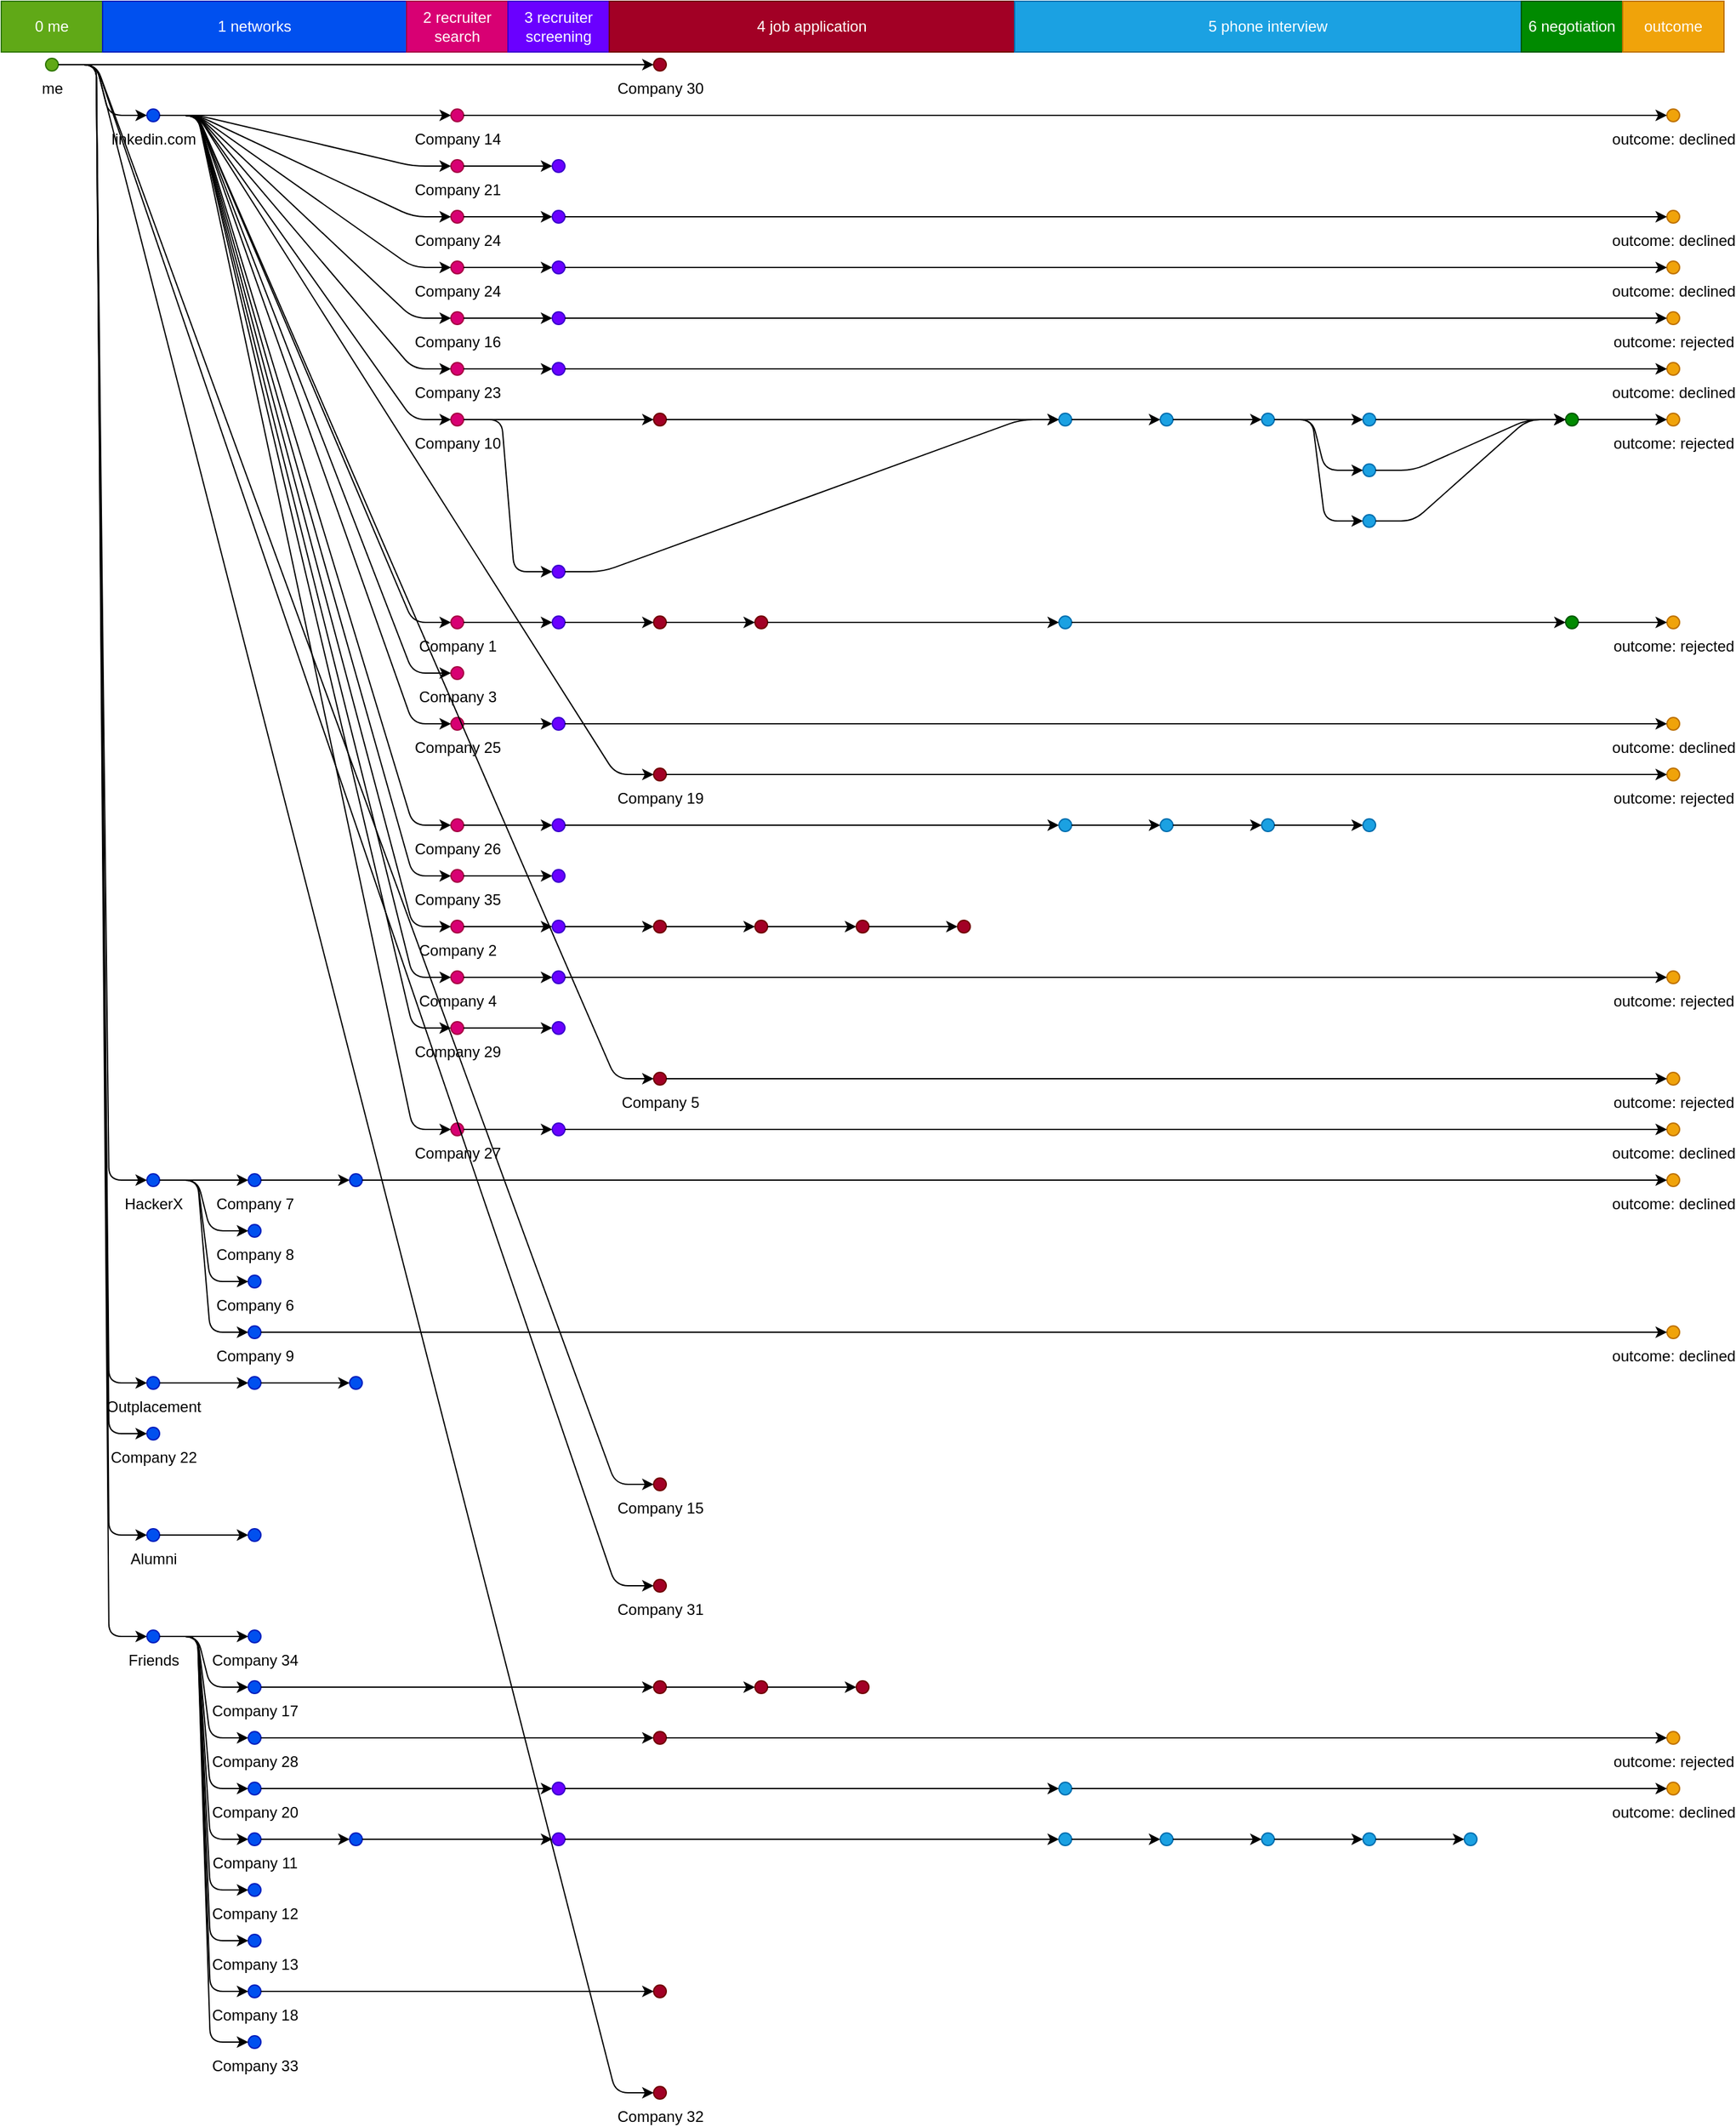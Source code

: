 <mxGraphModel dx="640" dy="480">
	<root>
		<mxCell id="root" style=""></mxCell>
		<mxCell id="layer1" style="" parent="root"></mxCell>
		<mxCell id="0 me" value="0 me" style="strokeColor=#2D7600;fillColor=#60A917;html=1;whiteSpace=wrap;fontColor=#ffffff;" parent="layer1" vertex="1">
			<mxGeometry width="80" height="40" as="geometry"></mxGeometry>
		</mxCell>
		<mxCell id="1 networks" value="1 networks" style="whiteSpace=wrap;fontColor=#ffffff;strokeColor=#001DBC;fillColor=#0050ef;html=1;" parent="layer1" vertex="1">
			<mxGeometry x="80" width="240" height="40" as="geometry"></mxGeometry>
		</mxCell>
		<mxCell id="2 recruiter search" value="2 recruiter search" style="fontColor=#ffffff;strokeColor=#A50040;fillColor=#d80073;html=1;whiteSpace=wrap;" parent="layer1" vertex="1">
			<mxGeometry x="320" width="80" height="40" as="geometry"></mxGeometry>
		</mxCell>
		<mxCell id="3 recruiter screening" value="3 recruiter screening" style="fontColor=#ffffff;strokeColor=#3700CC;fillColor=#6a00ff;html=1;whiteSpace=wrap;" parent="layer1" vertex="1">
			<mxGeometry x="400" width="80" height="40" as="geometry"></mxGeometry>
		</mxCell>
		<mxCell id="4 job application" value="4 job application" style="whiteSpace=wrap;fontColor=#ffffff;strokeColor=#6F0000;fillColor=#a20025;html=1;" parent="layer1" vertex="1">
			<mxGeometry x="480" width="320" height="40" as="geometry"></mxGeometry>
		</mxCell>
		<mxCell id="5 phone interview" value="5 phone interview" style="html=1;whiteSpace=wrap;fontColor=#ffffff;strokeColor=#006EAF;fillColor=#1ba1e2;" parent="layer1" vertex="1">
			<mxGeometry x="800" width="400" height="40" as="geometry"></mxGeometry>
		</mxCell>
		<mxCell id="6 negotiation" value="6 negotiation" style="html=1;whiteSpace=wrap;fontColor=#ffffff;strokeColor=#005700;fillColor=#008a00;" parent="layer1" vertex="1">
			<mxGeometry x="1200" width="80" height="40" as="geometry"></mxGeometry>
		</mxCell>
		<mxCell id="outcome" value="outcome" style="html=1;whiteSpace=wrap;fontColor=#ffffff;strokeColor=#BD7000;fillColor=#f0a30a;" parent="layer1" vertex="1">
			<mxGeometry x="1280" width="80" height="40" as="geometry"></mxGeometry>
		</mxCell>
		<mxCell id="0" value="me" style="fillColor=#60A917;strokeColor=#2D7600;ellipse;labelPosition=center;fontColor=#000000;align=center;verticalAlign=top;aspect=fixed;html=1;verticalLabelPosition=bottom;" parent="layer1" vertex="1">
			<mxGeometry x="35" y="45" width="10" height="10" as="geometry"></mxGeometry>
		</mxCell>
		<mxCell id="84" value="Company 30" style="fontColor=#000000;strokeColor=#6F0000;html=1;labelPosition=center;align=center;verticalAlign=top;fillColor=#a20025;ellipse;aspect=fixed;verticalLabelPosition=bottom;" parent="layer1" vertex="1">
			<mxGeometry x="515" y="45" width="10" height="10" as="geometry"></mxGeometry>
		</mxCell>
		<mxCell id="0-84" style="jettySize=auto;html=1;strokeWidth=1;edgeStyle=entityRelationEdgeStyle;orthogonalLoop=1;" parent="layer1" edge="1" source="0" target="84">
			<mxGeometry relative="1" as="geometry"></mxGeometry>
		</mxCell>
		<mxCell id="linkedin" value="linkedin.com" style="fillColor=#0050ef;aspect=fixed;labelPosition=center;verticalLabelPosition=bottom;align=center;verticalAlign=top;fontColor=#000000;strokeColor=#001DBC;ellipse;html=1;" parent="layer1" vertex="1">
			<mxGeometry x="115" y="85" width="10" height="10" as="geometry"></mxGeometry>
		</mxCell>
		<mxCell id="24" value="Company 14" style="strokeColor=#A50040;fillColor=#d80073;ellipse;labelPosition=center;verticalLabelPosition=bottom;verticalAlign=top;fontColor=#000000;aspect=fixed;html=1;align=center;" parent="layer1" vertex="1">
			<mxGeometry x="355" y="85" width="10" height="10" as="geometry"></mxGeometry>
		</mxCell>
		<mxCell id="24declined" value="outcome: declined" style="align=center;fontColor=#000000;strokeColor=#BD7000;verticalAlign=top;fillColor=#f0a30a;ellipse;aspect=fixed;html=1;labelPosition=center;verticalLabelPosition=bottom;" parent="layer1" vertex="1">
			<mxGeometry x="1315" y="85" width="10" height="10" as="geometry"></mxGeometry>
		</mxCell>
		<mxCell id="24-24declined" style="strokeWidth=1;edgeStyle=entityRelationEdgeStyle;orthogonalLoop=1;jettySize=auto;html=1;" parent="layer1" edge="1" source="24" target="24declined">
			<mxGeometry relative="1" as="geometry"></mxGeometry>
		</mxCell>
		<mxCell id="linkedin-24" style="edgeStyle=entityRelationEdgeStyle;orthogonalLoop=1;jettySize=auto;html=1;strokeWidth=1;" parent="layer1" edge="1" source="linkedin" target="24">
			<mxGeometry relative="1" as="geometry"></mxGeometry>
		</mxCell>
		<mxCell id="41" value="Company 21" style="ellipse;align=center;strokeColor=#A50040;fillColor=#d80073;aspect=fixed;html=1;labelPosition=center;verticalLabelPosition=bottom;verticalAlign=top;fontColor=#000000;" parent="layer1" vertex="1">
			<mxGeometry x="355" y="125" width="10" height="10" as="geometry"></mxGeometry>
		</mxCell>
		<mxCell id="43" style="labelPosition=center;verticalLabelPosition=bottom;align=center;strokeColor=#3700CC;ellipse;aspect=fixed;html=1;verticalAlign=top;fontColor=#000000;fillColor=#6a00ff;" parent="layer1" vertex="1">
			<mxGeometry x="435" y="125" width="10" height="10" as="geometry"></mxGeometry>
		</mxCell>
		<mxCell id="41-43" style="html=1;strokeWidth=1;edgeStyle=entityRelationEdgeStyle;orthogonalLoop=1;jettySize=auto;" parent="layer1" edge="1" source="41" target="43">
			<mxGeometry relative="1" as="geometry"></mxGeometry>
		</mxCell>
		<mxCell id="linkedin-41" style="strokeWidth=1;edgeStyle=entityRelationEdgeStyle;orthogonalLoop=1;jettySize=auto;html=1;" parent="layer1" edge="1" source="linkedin" target="41">
			<mxGeometry relative="1" as="geometry"></mxGeometry>
		</mxCell>
		<mxCell id="47" value="Company 24" style="html=1;fillColor=#d80073;ellipse;labelPosition=center;verticalLabelPosition=bottom;align=center;verticalAlign=top;fontColor=#000000;strokeColor=#A50040;aspect=fixed;" parent="layer1" vertex="1">
			<mxGeometry x="355" y="165" width="10" height="10" as="geometry"></mxGeometry>
		</mxCell>
		<mxCell id="48" style="aspect=fixed;html=1;verticalLabelPosition=bottom;verticalAlign=top;fillColor=#6a00ff;ellipse;labelPosition=center;align=center;fontColor=#000000;strokeColor=#3700CC;" parent="layer1" vertex="1">
			<mxGeometry x="435" y="165" width="10" height="10" as="geometry"></mxGeometry>
		</mxCell>
		<mxCell id="48declined" value="outcome: declined" style="align=center;fontColor=#000000;strokeColor=#BD7000;fillColor=#f0a30a;ellipse;aspect=fixed;labelPosition=center;html=1;verticalLabelPosition=bottom;verticalAlign=top;" parent="layer1" vertex="1">
			<mxGeometry x="1315" y="165" width="10" height="10" as="geometry"></mxGeometry>
		</mxCell>
		<mxCell id="48-48declined" style="edgeStyle=entityRelationEdgeStyle;orthogonalLoop=1;jettySize=auto;html=1;strokeWidth=1;" parent="layer1" edge="1" source="48" target="48declined">
			<mxGeometry relative="1" as="geometry"></mxGeometry>
		</mxCell>
		<mxCell id="47-48" style="edgeStyle=entityRelationEdgeStyle;orthogonalLoop=1;jettySize=auto;html=1;strokeWidth=1;" parent="layer1" edge="1" source="47" target="48">
			<mxGeometry relative="1" as="geometry"></mxGeometry>
		</mxCell>
		<mxCell id="linkedin-47" style="edgeStyle=entityRelationEdgeStyle;orthogonalLoop=1;jettySize=auto;html=1;strokeWidth=1;" parent="layer1" edge="1" source="linkedin" target="47">
			<mxGeometry relative="1" as="geometry"></mxGeometry>
		</mxCell>
		<mxCell id="64" value="Company 24" style="ellipse;verticalLabelPosition=bottom;align=center;fillColor=#d80073;aspect=fixed;html=1;labelPosition=center;verticalAlign=top;fontColor=#000000;strokeColor=#A50040;" parent="layer1" vertex="1">
			<mxGeometry x="355" y="205" width="10" height="10" as="geometry"></mxGeometry>
		</mxCell>
		<mxCell id="67" style="ellipse;aspect=fixed;align=center;strokeColor=#3700CC;fontColor=#000000;fillColor=#6a00ff;html=1;labelPosition=center;verticalLabelPosition=bottom;verticalAlign=top;" parent="layer1" vertex="1">
			<mxGeometry x="435" y="205" width="10" height="10" as="geometry"></mxGeometry>
		</mxCell>
		<mxCell id="67declined" value="outcome: declined" style="strokeColor=#BD7000;fillColor=#f0a30a;fontColor=#000000;aspect=fixed;html=1;labelPosition=center;verticalLabelPosition=bottom;align=center;verticalAlign=top;ellipse;" parent="layer1" vertex="1">
			<mxGeometry x="1315" y="205" width="10" height="10" as="geometry"></mxGeometry>
		</mxCell>
		<mxCell id="67-67declined" style="edgeStyle=entityRelationEdgeStyle;orthogonalLoop=1;jettySize=auto;html=1;strokeWidth=1;" parent="layer1" edge="1" source="67" target="67declined">
			<mxGeometry relative="1" as="geometry"></mxGeometry>
		</mxCell>
		<mxCell id="64-67" style="jettySize=auto;html=1;strokeWidth=1;edgeStyle=entityRelationEdgeStyle;orthogonalLoop=1;" parent="layer1" edge="1" source="64" target="67">
			<mxGeometry relative="1" as="geometry"></mxGeometry>
		</mxCell>
		<mxCell id="linkedin-64" style="strokeWidth=1;edgeStyle=entityRelationEdgeStyle;orthogonalLoop=1;jettySize=auto;html=1;" parent="layer1" edge="1" source="linkedin" target="64">
			<mxGeometry relative="1" as="geometry"></mxGeometry>
		</mxCell>
		<mxCell id="31" value="Company 16" style="ellipse;fontColor=#000000;aspect=fixed;html=1;labelPosition=center;verticalLabelPosition=bottom;align=center;verticalAlign=top;strokeColor=#A50040;fillColor=#d80073;" parent="layer1" vertex="1">
			<mxGeometry x="355" y="245" width="10" height="10" as="geometry"></mxGeometry>
		</mxCell>
		<mxCell id="32" style="verticalAlign=top;fontColor=#000000;ellipse;aspect=fixed;html=1;verticalLabelPosition=bottom;align=center;labelPosition=center;strokeColor=#3700CC;fillColor=#6a00ff;" parent="layer1" vertex="1">
			<mxGeometry x="435" y="245" width="10" height="10" as="geometry"></mxGeometry>
		</mxCell>
		<mxCell id="32rejected" value="outcome: rejected" style="html=1;verticalLabelPosition=bottom;verticalAlign=top;aspect=fixed;labelPosition=center;align=center;fontColor=#000000;fillColor=#f0a30a;strokeColor=#BD7000;ellipse;" parent="layer1" vertex="1">
			<mxGeometry x="1315" y="245" width="10" height="10" as="geometry"></mxGeometry>
		</mxCell>
		<mxCell id="32-32rejected" style="html=1;strokeWidth=1;edgeStyle=entityRelationEdgeStyle;orthogonalLoop=1;jettySize=auto;" parent="layer1" edge="1" source="32" target="32rejected">
			<mxGeometry relative="1" as="geometry"></mxGeometry>
		</mxCell>
		<mxCell id="31-32" style="edgeStyle=entityRelationEdgeStyle;orthogonalLoop=1;jettySize=auto;html=1;strokeWidth=1;" parent="layer1" edge="1" source="31" target="32">
			<mxGeometry relative="1" as="geometry"></mxGeometry>
		</mxCell>
		<mxCell id="linkedin-31" style="edgeStyle=entityRelationEdgeStyle;orthogonalLoop=1;jettySize=auto;html=1;strokeWidth=1;" parent="layer1" edge="1" source="linkedin" target="31">
			<mxGeometry relative="1" as="geometry"></mxGeometry>
		</mxCell>
		<mxCell id="45" value="Company 23" style="ellipse;verticalAlign=top;fontColor=#000000;aspect=fixed;html=1;labelPosition=center;verticalLabelPosition=bottom;align=center;strokeColor=#A50040;fillColor=#d80073;" parent="layer1" vertex="1">
			<mxGeometry x="355" y="285" width="10" height="10" as="geometry"></mxGeometry>
		</mxCell>
		<mxCell id="46" style="fillColor=#6a00ff;html=1;verticalLabelPosition=bottom;verticalAlign=top;fontColor=#000000;strokeColor=#3700CC;ellipse;aspect=fixed;labelPosition=center;align=center;" parent="layer1" vertex="1">
			<mxGeometry x="435" y="285" width="10" height="10" as="geometry"></mxGeometry>
		</mxCell>
		<mxCell id="46declined" value="outcome: declined" style="aspect=fixed;html=1;labelPosition=center;verticalLabelPosition=bottom;verticalAlign=top;strokeColor=#BD7000;ellipse;align=center;fontColor=#000000;fillColor=#f0a30a;" parent="layer1" vertex="1">
			<mxGeometry x="1315" y="285" width="10" height="10" as="geometry"></mxGeometry>
		</mxCell>
		<mxCell id="46-46declined" style="html=1;strokeWidth=1;edgeStyle=entityRelationEdgeStyle;orthogonalLoop=1;jettySize=auto;" parent="layer1" edge="1" source="46" target="46declined">
			<mxGeometry relative="1" as="geometry"></mxGeometry>
		</mxCell>
		<mxCell id="45-46" style="edgeStyle=entityRelationEdgeStyle;orthogonalLoop=1;jettySize=auto;html=1;strokeWidth=1;" parent="layer1" edge="1" source="45" target="46">
			<mxGeometry relative="1" as="geometry"></mxGeometry>
		</mxCell>
		<mxCell id="linkedin-45" style="edgeStyle=entityRelationEdgeStyle;orthogonalLoop=1;jettySize=auto;html=1;strokeWidth=1;" parent="layer1" edge="1" source="linkedin" target="45">
			<mxGeometry relative="1" as="geometry"></mxGeometry>
		</mxCell>
		<mxCell id="15" value="Company 10" style="fillColor=#d80073;ellipse;html=1;fontColor=#000000;align=center;verticalAlign=top;strokeColor=#A50040;aspect=fixed;labelPosition=center;verticalLabelPosition=bottom;" parent="layer1" vertex="1">
			<mxGeometry x="355" y="325" width="10" height="10" as="geometry"></mxGeometry>
		</mxCell>
		<mxCell id="16" style="html=1;verticalAlign=top;fillColor=#a20025;ellipse;aspect=fixed;align=center;fontColor=#000000;strokeColor=#6F0000;labelPosition=center;verticalLabelPosition=bottom;" parent="layer1" vertex="1">
			<mxGeometry x="515" y="325" width="10" height="10" as="geometry"></mxGeometry>
		</mxCell>
		<mxCell id="55" style="verticalLabelPosition=bottom;fontColor=#000000;strokeColor=#006EAF;labelPosition=center;align=center;verticalAlign=top;fillColor=#1ba1e2;ellipse;aspect=fixed;html=1;" parent="layer1" vertex="1">
			<mxGeometry x="835" y="325" width="10" height="10" as="geometry"></mxGeometry>
		</mxCell>
		<mxCell id="56" style="html=1;labelPosition=center;align=center;verticalAlign=top;ellipse;aspect=fixed;fillColor=#1ba1e2;strokeColor=#006EAF;verticalLabelPosition=bottom;fontColor=#000000;" parent="layer1" vertex="1">
			<mxGeometry x="915" y="325" width="10" height="10" as="geometry"></mxGeometry>
		</mxCell>
		<mxCell id="58" style="aspect=fixed;verticalLabelPosition=bottom;verticalAlign=top;strokeColor=#006EAF;fontColor=#000000;fillColor=#1ba1e2;ellipse;html=1;labelPosition=center;align=center;" parent="layer1" vertex="1">
			<mxGeometry x="995" y="325" width="10" height="10" as="geometry"></mxGeometry>
		</mxCell>
		<mxCell id="69" style="strokeColor=#006EAF;ellipse;html=1;labelPosition=center;verticalLabelPosition=bottom;fillColor=#1ba1e2;aspect=fixed;align=center;verticalAlign=top;fontColor=#000000;" parent="layer1" vertex="1">
			<mxGeometry x="1075" y="325" width="10" height="10" as="geometry"></mxGeometry>
		</mxCell>
		<mxCell id="83" style="strokeColor=#005700;ellipse;labelPosition=center;verticalLabelPosition=bottom;align=center;fontColor=#000000;aspect=fixed;html=1;verticalAlign=top;fillColor=#008a00;" parent="layer1" vertex="1">
			<mxGeometry x="1235" y="325" width="10" height="10" as="geometry"></mxGeometry>
		</mxCell>
		<mxCell id="83rejected" value="outcome: rejected" style="strokeColor=#BD7000;ellipse;html=1;labelPosition=center;verticalAlign=top;fontColor=#000000;aspect=fixed;verticalLabelPosition=bottom;align=center;fillColor=#f0a30a;" parent="layer1" vertex="1">
			<mxGeometry x="1315" y="325" width="10" height="10" as="geometry"></mxGeometry>
		</mxCell>
		<mxCell id="83-83rejected" style="jettySize=auto;html=1;strokeWidth=1;edgeStyle=entityRelationEdgeStyle;orthogonalLoop=1;" parent="layer1" edge="1" source="83" target="83rejected">
			<mxGeometry relative="1" as="geometry"></mxGeometry>
		</mxCell>
		<mxCell id="69-83" style="orthogonalLoop=1;jettySize=auto;html=1;strokeWidth=1;edgeStyle=entityRelationEdgeStyle;" parent="layer1" edge="1" source="69" target="83">
			<mxGeometry relative="1" as="geometry"></mxGeometry>
		</mxCell>
		<mxCell id="58-69" style="jettySize=auto;html=1;strokeWidth=1;edgeStyle=entityRelationEdgeStyle;orthogonalLoop=1;" parent="layer1" edge="1" source="58" target="69">
			<mxGeometry relative="1" as="geometry"></mxGeometry>
		</mxCell>
		<mxCell id="70" style="verticalLabelPosition=bottom;align=center;verticalAlign=top;fontColor=#000000;strokeColor=#006EAF;fillColor=#1ba1e2;ellipse;aspect=fixed;html=1;labelPosition=center;" parent="layer1" vertex="1">
			<mxGeometry x="1075" y="365" width="10" height="10" as="geometry"></mxGeometry>
		</mxCell>
		<mxCell id="70-83" style="edgeStyle=entityRelationEdgeStyle;orthogonalLoop=1;jettySize=auto;html=1;strokeWidth=1;" parent="layer1" edge="1" source="70" target="83">
			<mxGeometry relative="1" as="geometry"></mxGeometry>
		</mxCell>
		<mxCell id="58-70" style="html=1;strokeWidth=1;edgeStyle=entityRelationEdgeStyle;orthogonalLoop=1;jettySize=auto;" parent="layer1" edge="1" source="58" target="70">
			<mxGeometry relative="1" as="geometry"></mxGeometry>
		</mxCell>
		<mxCell id="71" style="verticalAlign=top;fontColor=#000000;strokeColor=#006EAF;aspect=fixed;verticalLabelPosition=bottom;align=center;fillColor=#1ba1e2;ellipse;html=1;labelPosition=center;" parent="layer1" vertex="1">
			<mxGeometry x="1075" y="405" width="10" height="10" as="geometry"></mxGeometry>
		</mxCell>
		<mxCell id="71-83" style="edgeStyle=entityRelationEdgeStyle;orthogonalLoop=1;jettySize=auto;html=1;strokeWidth=1;" parent="layer1" edge="1" source="71" target="83">
			<mxGeometry relative="1" as="geometry"></mxGeometry>
		</mxCell>
		<mxCell id="58-71" style="orthogonalLoop=1;jettySize=auto;html=1;strokeWidth=1;edgeStyle=entityRelationEdgeStyle;" parent="layer1" edge="1" source="58" target="71">
			<mxGeometry relative="1" as="geometry"></mxGeometry>
		</mxCell>
		<mxCell id="56-58" style="edgeStyle=entityRelationEdgeStyle;orthogonalLoop=1;jettySize=auto;html=1;strokeWidth=1;" parent="layer1" edge="1" source="56" target="58">
			<mxGeometry relative="1" as="geometry"></mxGeometry>
		</mxCell>
		<mxCell id="55-56" style="edgeStyle=entityRelationEdgeStyle;orthogonalLoop=1;jettySize=auto;html=1;strokeWidth=1;" parent="layer1" edge="1" source="55" target="56">
			<mxGeometry relative="1" as="geometry"></mxGeometry>
		</mxCell>
		<mxCell id="16-55" style="edgeStyle=entityRelationEdgeStyle;orthogonalLoop=1;jettySize=auto;html=1;strokeWidth=1;" parent="layer1" edge="1" source="16" target="55">
			<mxGeometry relative="1" as="geometry"></mxGeometry>
		</mxCell>
		<mxCell id="15-16" style="html=1;strokeWidth=1;edgeStyle=entityRelationEdgeStyle;orthogonalLoop=1;jettySize=auto;" parent="layer1" edge="1" source="15" target="16">
			<mxGeometry relative="1" as="geometry"></mxGeometry>
		</mxCell>
		<mxCell id="44" style="verticalAlign=top;fillColor=#6a00ff;aspect=fixed;html=1;labelPosition=center;verticalLabelPosition=bottom;align=center;ellipse;fontColor=#000000;strokeColor=#3700CC;" parent="layer1" vertex="1">
			<mxGeometry x="435" y="445" width="10" height="10" as="geometry"></mxGeometry>
		</mxCell>
		<mxCell id="44-55" style="edgeStyle=entityRelationEdgeStyle;orthogonalLoop=1;jettySize=auto;html=1;strokeWidth=1;" parent="layer1" edge="1" source="44" target="55">
			<mxGeometry relative="1" as="geometry"></mxGeometry>
		</mxCell>
		<mxCell id="15-44" style="edgeStyle=entityRelationEdgeStyle;orthogonalLoop=1;jettySize=auto;html=1;strokeWidth=1;" parent="layer1" edge="1" source="15" target="44">
			<mxGeometry relative="1" as="geometry"></mxGeometry>
		</mxCell>
		<mxCell id="linkedin-15" style="orthogonalLoop=1;jettySize=auto;html=1;strokeWidth=1;edgeStyle=entityRelationEdgeStyle;" parent="layer1" edge="1" source="linkedin" target="15">
			<mxGeometry relative="1" as="geometry"></mxGeometry>
		</mxCell>
		<mxCell id="1" value="Company 1" style="html=1;align=center;verticalAlign=top;fontColor=#000000;strokeColor=#A50040;ellipse;aspect=fixed;labelPosition=center;verticalLabelPosition=bottom;fillColor=#d80073;" parent="layer1" vertex="1">
			<mxGeometry x="355" y="485" width="10" height="10" as="geometry"></mxGeometry>
		</mxCell>
		<mxCell id="6" style="html=1;align=center;verticalAlign=top;fillColor=#6a00ff;strokeColor=#3700CC;ellipse;aspect=fixed;labelPosition=center;verticalLabelPosition=bottom;fontColor=#000000;" parent="layer1" vertex="1">
			<mxGeometry x="435" y="485" width="10" height="10" as="geometry"></mxGeometry>
		</mxCell>
		<mxCell id="7" style="ellipse;html=1;labelPosition=center;fontColor=#000000;strokeColor=#6F0000;fillColor=#a20025;aspect=fixed;verticalLabelPosition=bottom;align=center;verticalAlign=top;" parent="layer1" vertex="1">
			<mxGeometry x="515" y="485" width="10" height="10" as="geometry"></mxGeometry>
		</mxCell>
		<mxCell id="27" style="ellipse;html=1;labelPosition=center;verticalLabelPosition=bottom;fontColor=#000000;aspect=fixed;align=center;verticalAlign=top;strokeColor=#6F0000;fillColor=#a20025;" parent="layer1" vertex="1">
			<mxGeometry x="595" y="485" width="10" height="10" as="geometry"></mxGeometry>
		</mxCell>
		<mxCell id="53" style="fillColor=#1ba1e2;aspect=fixed;labelPosition=center;verticalLabelPosition=bottom;align=center;strokeColor=#006EAF;ellipse;html=1;verticalAlign=top;fontColor=#000000;" parent="layer1" vertex="1">
			<mxGeometry x="835" y="485" width="10" height="10" as="geometry"></mxGeometry>
		</mxCell>
		<mxCell id="86" style="verticalLabelPosition=bottom;verticalAlign=top;html=1;labelPosition=center;align=center;fontColor=#000000;strokeColor=#005700;fillColor=#008a00;ellipse;aspect=fixed;" parent="layer1" vertex="1">
			<mxGeometry x="1235" y="485" width="10" height="10" as="geometry"></mxGeometry>
		</mxCell>
		<mxCell id="86rejected" value="outcome: rejected" style="fontColor=#000000;strokeColor=#BD7000;html=1;align=center;verticalAlign=top;verticalLabelPosition=bottom;fillColor=#f0a30a;ellipse;aspect=fixed;labelPosition=center;" parent="layer1" vertex="1">
			<mxGeometry x="1315" y="485" width="10" height="10" as="geometry"></mxGeometry>
		</mxCell>
		<mxCell id="86-86rejected" style="html=1;strokeWidth=1;edgeStyle=entityRelationEdgeStyle;orthogonalLoop=1;jettySize=auto;" parent="layer1" edge="1" source="86" target="86rejected">
			<mxGeometry relative="1" as="geometry"></mxGeometry>
		</mxCell>
		<mxCell id="53-86" style="edgeStyle=entityRelationEdgeStyle;orthogonalLoop=1;jettySize=auto;html=1;strokeWidth=1;" parent="layer1" edge="1" source="53" target="86">
			<mxGeometry relative="1" as="geometry"></mxGeometry>
		</mxCell>
		<mxCell id="27-53" style="strokeWidth=1;edgeStyle=entityRelationEdgeStyle;orthogonalLoop=1;jettySize=auto;html=1;" parent="layer1" edge="1" source="27" target="53">
			<mxGeometry relative="1" as="geometry"></mxGeometry>
		</mxCell>
		<mxCell id="7-27" style="edgeStyle=entityRelationEdgeStyle;orthogonalLoop=1;jettySize=auto;html=1;strokeWidth=1;" parent="layer1" edge="1" source="7" target="27">
			<mxGeometry relative="1" as="geometry"></mxGeometry>
		</mxCell>
		<mxCell id="6-7" style="html=1;strokeWidth=1;edgeStyle=entityRelationEdgeStyle;orthogonalLoop=1;jettySize=auto;" parent="layer1" edge="1" source="6" target="7">
			<mxGeometry relative="1" as="geometry"></mxGeometry>
		</mxCell>
		<mxCell id="1-6" style="orthogonalLoop=1;jettySize=auto;html=1;strokeWidth=1;edgeStyle=entityRelationEdgeStyle;" parent="layer1" edge="1" source="1" target="6">
			<mxGeometry relative="1" as="geometry"></mxGeometry>
		</mxCell>
		<mxCell id="linkedin-1" style="html=1;strokeWidth=1;edgeStyle=entityRelationEdgeStyle;orthogonalLoop=1;jettySize=auto;" parent="layer1" edge="1" source="linkedin" target="1">
			<mxGeometry relative="1" as="geometry"></mxGeometry>
		</mxCell>
		<mxCell id="3" value="Company 3" style="fillColor=#d80073;verticalLabelPosition=bottom;strokeColor=#A50040;html=1;labelPosition=center;align=center;verticalAlign=top;fontColor=#000000;ellipse;aspect=fixed;" parent="layer1" vertex="1">
			<mxGeometry x="355" y="525" width="10" height="10" as="geometry"></mxGeometry>
		</mxCell>
		<mxCell id="linkedin-3" style="edgeStyle=entityRelationEdgeStyle;orthogonalLoop=1;jettySize=auto;html=1;strokeWidth=1;" parent="layer1" edge="1" source="linkedin" target="3">
			<mxGeometry relative="1" as="geometry"></mxGeometry>
		</mxCell>
		<mxCell id="49" value="Company 25" style="verticalAlign=top;strokeColor=#A50040;ellipse;align=center;labelPosition=center;verticalLabelPosition=bottom;fontColor=#000000;fillColor=#d80073;aspect=fixed;html=1;" parent="layer1" vertex="1">
			<mxGeometry x="355" y="565" width="10" height="10" as="geometry"></mxGeometry>
		</mxCell>
		<mxCell id="50" style="fontColor=#000000;fillColor=#6a00ff;ellipse;labelPosition=center;verticalLabelPosition=bottom;align=center;aspect=fixed;html=1;verticalAlign=top;strokeColor=#3700CC;" parent="layer1" vertex="1">
			<mxGeometry x="435" y="565" width="10" height="10" as="geometry"></mxGeometry>
		</mxCell>
		<mxCell id="50declined" value="outcome: declined" style="html=1;labelPosition=center;verticalLabelPosition=bottom;align=center;verticalAlign=top;fontColor=#000000;ellipse;aspect=fixed;strokeColor=#BD7000;fillColor=#f0a30a;" parent="layer1" vertex="1">
			<mxGeometry x="1315" y="565" width="10" height="10" as="geometry"></mxGeometry>
		</mxCell>
		<mxCell id="50-50declined" style="orthogonalLoop=1;jettySize=auto;html=1;strokeWidth=1;edgeStyle=entityRelationEdgeStyle;" parent="layer1" edge="1" source="50" target="50declined">
			<mxGeometry relative="1" as="geometry"></mxGeometry>
		</mxCell>
		<mxCell id="49-50" style="edgeStyle=entityRelationEdgeStyle;orthogonalLoop=1;jettySize=auto;html=1;strokeWidth=1;" parent="layer1" edge="1" source="49" target="50">
			<mxGeometry relative="1" as="geometry"></mxGeometry>
		</mxCell>
		<mxCell id="linkedin-49" style="edgeStyle=entityRelationEdgeStyle;orthogonalLoop=1;jettySize=auto;html=1;strokeWidth=1;" parent="layer1" edge="1" source="linkedin" target="49">
			<mxGeometry relative="1" as="geometry"></mxGeometry>
		</mxCell>
		<mxCell id="37" value="Company 19" style="ellipse;verticalLabelPosition=bottom;fontColor=#000000;align=center;verticalAlign=top;strokeColor=#6F0000;fillColor=#a20025;aspect=fixed;html=1;labelPosition=center;" parent="layer1" vertex="1">
			<mxGeometry x="515" y="605" width="10" height="10" as="geometry"></mxGeometry>
		</mxCell>
		<mxCell id="37rejected" value="outcome: rejected" style="ellipse;labelPosition=center;align=center;fillColor=#f0a30a;strokeColor=#BD7000;aspect=fixed;html=1;verticalLabelPosition=bottom;verticalAlign=top;fontColor=#000000;" parent="layer1" vertex="1">
			<mxGeometry x="1315" y="605" width="10" height="10" as="geometry"></mxGeometry>
		</mxCell>
		<mxCell id="37-37rejected" style="edgeStyle=entityRelationEdgeStyle;orthogonalLoop=1;jettySize=auto;html=1;strokeWidth=1;" parent="layer1" edge="1" source="37" target="37rejected">
			<mxGeometry relative="1" as="geometry"></mxGeometry>
		</mxCell>
		<mxCell id="linkedin-37" style="edgeStyle=entityRelationEdgeStyle;orthogonalLoop=1;jettySize=auto;html=1;strokeWidth=1;" parent="layer1" edge="1" source="linkedin" target="37">
			<mxGeometry relative="1" as="geometry"></mxGeometry>
		</mxCell>
		<mxCell id="59" value="Company 26" style="align=center;fontColor=#000000;fillColor=#d80073;ellipse;aspect=fixed;html=1;labelPosition=center;verticalLabelPosition=bottom;verticalAlign=top;strokeColor=#A50040;" parent="layer1" vertex="1">
			<mxGeometry x="355" y="645" width="10" height="10" as="geometry"></mxGeometry>
		</mxCell>
		<mxCell id="60" style="align=center;strokeColor=#3700CC;fillColor=#6a00ff;ellipse;html=1;labelPosition=center;fontColor=#000000;aspect=fixed;verticalLabelPosition=bottom;verticalAlign=top;" parent="layer1" vertex="1">
			<mxGeometry x="435" y="645" width="10" height="10" as="geometry"></mxGeometry>
		</mxCell>
		<mxCell id="68" style="aspect=fixed;html=1;align=center;fontColor=#000000;ellipse;labelPosition=center;verticalLabelPosition=bottom;verticalAlign=top;strokeColor=#006EAF;fillColor=#1ba1e2;" parent="layer1" vertex="1">
			<mxGeometry x="835" y="645" width="10" height="10" as="geometry"></mxGeometry>
		</mxCell>
		<mxCell id="79" style="labelPosition=center;verticalLabelPosition=bottom;fontColor=#000000;strokeColor=#006EAF;fillColor=#1ba1e2;ellipse;aspect=fixed;html=1;align=center;verticalAlign=top;" parent="layer1" vertex="1">
			<mxGeometry x="915" y="645" width="10" height="10" as="geometry"></mxGeometry>
		</mxCell>
		<mxCell id="80" style="html=1;fontColor=#000000;strokeColor=#006EAF;fillColor=#1ba1e2;ellipse;aspect=fixed;labelPosition=center;verticalLabelPosition=bottom;align=center;verticalAlign=top;" parent="layer1" vertex="1">
			<mxGeometry x="995" y="645" width="10" height="10" as="geometry"></mxGeometry>
		</mxCell>
		<mxCell id="81" style="ellipse;align=center;fontColor=#000000;strokeColor=#006EAF;fillColor=#1ba1e2;aspect=fixed;html=1;labelPosition=center;verticalLabelPosition=bottom;verticalAlign=top;" parent="layer1" vertex="1">
			<mxGeometry x="1075" y="645" width="10" height="10" as="geometry"></mxGeometry>
		</mxCell>
		<mxCell id="80-81" style="edgeStyle=entityRelationEdgeStyle;orthogonalLoop=1;jettySize=auto;html=1;strokeWidth=1;" parent="layer1" edge="1" source="80" target="81">
			<mxGeometry relative="1" as="geometry"></mxGeometry>
		</mxCell>
		<mxCell id="79-80" style="edgeStyle=entityRelationEdgeStyle;orthogonalLoop=1;jettySize=auto;html=1;strokeWidth=1;" parent="layer1" edge="1" source="79" target="80">
			<mxGeometry relative="1" as="geometry"></mxGeometry>
		</mxCell>
		<mxCell id="68-79" style="jettySize=auto;html=1;strokeWidth=1;edgeStyle=entityRelationEdgeStyle;orthogonalLoop=1;" parent="layer1" edge="1" source="68" target="79">
			<mxGeometry relative="1" as="geometry"></mxGeometry>
		</mxCell>
		<mxCell id="60-68" style="edgeStyle=entityRelationEdgeStyle;orthogonalLoop=1;jettySize=auto;html=1;strokeWidth=1;" parent="layer1" edge="1" source="60" target="68">
			<mxGeometry relative="1" as="geometry"></mxGeometry>
		</mxCell>
		<mxCell id="59-60" style="edgeStyle=entityRelationEdgeStyle;orthogonalLoop=1;jettySize=auto;html=1;strokeWidth=1;" parent="layer1" edge="1" source="59" target="60">
			<mxGeometry relative="1" as="geometry"></mxGeometry>
		</mxCell>
		<mxCell id="linkedin-59" style="edgeStyle=entityRelationEdgeStyle;orthogonalLoop=1;jettySize=auto;html=1;strokeWidth=1;" parent="layer1" edge="1" source="linkedin" target="59">
			<mxGeometry relative="1" as="geometry"></mxGeometry>
		</mxCell>
		<mxCell id="92" value="Company 35" style="ellipse;labelPosition=center;verticalLabelPosition=bottom;align=center;aspect=fixed;html=1;verticalAlign=top;fontColor=#000000;strokeColor=#A50040;fillColor=#d80073;" parent="layer1" vertex="1">
			<mxGeometry x="355" y="685" width="10" height="10" as="geometry"></mxGeometry>
		</mxCell>
		<mxCell id="93" style="strokeColor=#3700CC;aspect=fixed;html=1;labelPosition=center;align=center;fontColor=#000000;ellipse;verticalLabelPosition=bottom;verticalAlign=top;fillColor=#6a00ff;" parent="layer1" vertex="1">
			<mxGeometry x="435" y="685" width="10" height="10" as="geometry"></mxGeometry>
		</mxCell>
		<mxCell id="92-93" style="edgeStyle=entityRelationEdgeStyle;orthogonalLoop=1;jettySize=auto;html=1;strokeWidth=1;" parent="layer1" edge="1" source="92" target="93">
			<mxGeometry relative="1" as="geometry"></mxGeometry>
		</mxCell>
		<mxCell id="linkedin-92" style="html=1;strokeWidth=1;edgeStyle=entityRelationEdgeStyle;orthogonalLoop=1;jettySize=auto;" parent="layer1" edge="1" source="linkedin" target="92">
			<mxGeometry relative="1" as="geometry"></mxGeometry>
		</mxCell>
		<mxCell id="2" value="Company 2" style="verticalLabelPosition=bottom;verticalAlign=top;fontColor=#000000;fillColor=#d80073;labelPosition=center;aspect=fixed;html=1;align=center;strokeColor=#A50040;ellipse;" parent="layer1" vertex="1">
			<mxGeometry x="355" y="725" width="10" height="10" as="geometry"></mxGeometry>
		</mxCell>
		<mxCell id="9" style="align=center;verticalAlign=top;aspect=fixed;html=1;labelPosition=center;verticalLabelPosition=bottom;ellipse;fontColor=#000000;fillColor=#6a00ff;strokeColor=#3700CC;" parent="layer1" vertex="1">
			<mxGeometry x="435" y="725" width="10" height="10" as="geometry"></mxGeometry>
		</mxCell>
		<mxCell id="23" style="html=1;verticalLabelPosition=bottom;verticalAlign=top;strokeColor=#6F0000;fillColor=#a20025;ellipse;aspect=fixed;labelPosition=center;align=center;fontColor=#000000;" parent="layer1" vertex="1">
			<mxGeometry x="515" y="725" width="10" height="10" as="geometry"></mxGeometry>
		</mxCell>
		<mxCell id="57" style="ellipse;html=1;strokeColor=#6F0000;fillColor=#a20025;aspect=fixed;labelPosition=center;verticalLabelPosition=bottom;align=center;verticalAlign=top;fontColor=#000000;" parent="layer1" vertex="1">
			<mxGeometry x="595" y="725" width="10" height="10" as="geometry"></mxGeometry>
		</mxCell>
		<mxCell id="77" style="html=1;aspect=fixed;labelPosition=center;verticalLabelPosition=bottom;align=center;verticalAlign=top;fontColor=#000000;strokeColor=#6F0000;fillColor=#a20025;ellipse;" parent="layer1" vertex="1">
			<mxGeometry x="675" y="725" width="10" height="10" as="geometry"></mxGeometry>
		</mxCell>
		<mxCell id="88" style="strokeColor=#6F0000;fillColor=#a20025;align=center;fontColor=#000000;html=1;labelPosition=center;verticalLabelPosition=bottom;verticalAlign=top;ellipse;aspect=fixed;" parent="layer1" vertex="1">
			<mxGeometry x="755" y="725" width="10" height="10" as="geometry"></mxGeometry>
		</mxCell>
		<mxCell id="77-88" style="edgeStyle=entityRelationEdgeStyle;orthogonalLoop=1;jettySize=auto;html=1;strokeWidth=1;" parent="layer1" edge="1" source="77" target="88">
			<mxGeometry relative="1" as="geometry"></mxGeometry>
		</mxCell>
		<mxCell id="57-77" style="jettySize=auto;html=1;strokeWidth=1;edgeStyle=entityRelationEdgeStyle;orthogonalLoop=1;" parent="layer1" edge="1" source="57" target="77">
			<mxGeometry relative="1" as="geometry"></mxGeometry>
		</mxCell>
		<mxCell id="23-57" style="jettySize=auto;html=1;strokeWidth=1;edgeStyle=entityRelationEdgeStyle;orthogonalLoop=1;" parent="layer1" edge="1" source="23" target="57">
			<mxGeometry relative="1" as="geometry"></mxGeometry>
		</mxCell>
		<mxCell id="9-23" style="edgeStyle=entityRelationEdgeStyle;orthogonalLoop=1;jettySize=auto;html=1;strokeWidth=1;" parent="layer1" edge="1" source="9" target="23">
			<mxGeometry relative="1" as="geometry"></mxGeometry>
		</mxCell>
		<mxCell id="2-9" style="orthogonalLoop=1;jettySize=auto;html=1;strokeWidth=1;edgeStyle=entityRelationEdgeStyle;" parent="layer1" edge="1" source="2" target="9">
			<mxGeometry relative="1" as="geometry"></mxGeometry>
		</mxCell>
		<mxCell id="linkedin-2" style="edgeStyle=entityRelationEdgeStyle;orthogonalLoop=1;jettySize=auto;html=1;strokeWidth=1;" parent="layer1" edge="1" source="linkedin" target="2">
			<mxGeometry relative="1" as="geometry"></mxGeometry>
		</mxCell>
		<mxCell id="5" value="Company 4" style="aspect=fixed;labelPosition=center;align=center;strokeColor=#A50040;ellipse;html=1;verticalLabelPosition=bottom;verticalAlign=top;fontColor=#000000;fillColor=#d80073;" parent="layer1" vertex="1">
			<mxGeometry x="355" y="765" width="10" height="10" as="geometry"></mxGeometry>
		</mxCell>
		<mxCell id="20" style="aspect=fixed;labelPosition=center;verticalLabelPosition=bottom;fontColor=#000000;fillColor=#6a00ff;ellipse;html=1;align=center;verticalAlign=top;strokeColor=#3700CC;" parent="layer1" vertex="1">
			<mxGeometry x="435" y="765" width="10" height="10" as="geometry"></mxGeometry>
		</mxCell>
		<mxCell id="20rejected" value="outcome: rejected" style="strokeColor=#BD7000;ellipse;aspect=fixed;html=1;align=center;fontColor=#000000;labelPosition=center;verticalLabelPosition=bottom;verticalAlign=top;fillColor=#f0a30a;" parent="layer1" vertex="1">
			<mxGeometry x="1315" y="765" width="10" height="10" as="geometry"></mxGeometry>
		</mxCell>
		<mxCell id="20-20rejected" style="edgeStyle=entityRelationEdgeStyle;orthogonalLoop=1;jettySize=auto;html=1;strokeWidth=1;" parent="layer1" edge="1" source="20" target="20rejected">
			<mxGeometry relative="1" as="geometry"></mxGeometry>
		</mxCell>
		<mxCell id="5-20" style="strokeWidth=1;edgeStyle=entityRelationEdgeStyle;orthogonalLoop=1;jettySize=auto;html=1;" parent="layer1" edge="1" source="5" target="20">
			<mxGeometry relative="1" as="geometry"></mxGeometry>
		</mxCell>
		<mxCell id="linkedin-5" style="edgeStyle=entityRelationEdgeStyle;orthogonalLoop=1;jettySize=auto;html=1;strokeWidth=1;" parent="layer1" edge="1" source="linkedin" target="5">
			<mxGeometry relative="1" as="geometry"></mxGeometry>
		</mxCell>
		<mxCell id="65" value="Company 29" style="html=1;verticalLabelPosition=bottom;verticalAlign=top;strokeColor=#A50040;ellipse;aspect=fixed;fontColor=#000000;fillColor=#d80073;labelPosition=center;align=center;" parent="layer1" vertex="1">
			<mxGeometry x="355" y="805" width="10" height="10" as="geometry"></mxGeometry>
		</mxCell>
		<mxCell id="66" style="aspect=fixed;html=1;align=center;ellipse;labelPosition=center;verticalLabelPosition=bottom;verticalAlign=top;fontColor=#000000;strokeColor=#3700CC;fillColor=#6a00ff;" parent="layer1" vertex="1">
			<mxGeometry x="435" y="805" width="10" height="10" as="geometry"></mxGeometry>
		</mxCell>
		<mxCell id="65-66" style="edgeStyle=entityRelationEdgeStyle;orthogonalLoop=1;jettySize=auto;html=1;strokeWidth=1;" parent="layer1" edge="1" source="65" target="66">
			<mxGeometry relative="1" as="geometry"></mxGeometry>
		</mxCell>
		<mxCell id="linkedin-65" style="orthogonalLoop=1;jettySize=auto;html=1;strokeWidth=1;edgeStyle=entityRelationEdgeStyle;" parent="layer1" edge="1" source="linkedin" target="65">
			<mxGeometry relative="1" as="geometry"></mxGeometry>
		</mxCell>
		<mxCell id="8" value="Company 5" style="fontColor=#000000;strokeColor=#6F0000;fillColor=#a20025;labelPosition=center;verticalLabelPosition=bottom;html=1;align=center;verticalAlign=top;ellipse;aspect=fixed;" parent="layer1" vertex="1">
			<mxGeometry x="515" y="845" width="10" height="10" as="geometry"></mxGeometry>
		</mxCell>
		<mxCell id="8rejected" value="outcome: rejected" style="ellipse;html=1;verticalLabelPosition=bottom;verticalAlign=top;fontColor=#000000;aspect=fixed;labelPosition=center;align=center;strokeColor=#BD7000;fillColor=#f0a30a;" parent="layer1" vertex="1">
			<mxGeometry x="1315" y="845" width="10" height="10" as="geometry"></mxGeometry>
		</mxCell>
		<mxCell id="8-8rejected" style="edgeStyle=entityRelationEdgeStyle;orthogonalLoop=1;jettySize=auto;html=1;strokeWidth=1;" parent="layer1" edge="1" source="8" target="8rejected">
			<mxGeometry relative="1" as="geometry"></mxGeometry>
		</mxCell>
		<mxCell id="linkedin-8" style="edgeStyle=entityRelationEdgeStyle;orthogonalLoop=1;jettySize=auto;html=1;strokeWidth=1;" parent="layer1" edge="1" source="linkedin" target="8">
			<mxGeometry relative="1" as="geometry"></mxGeometry>
		</mxCell>
		<mxCell id="62" value="Company 27" style="html=1;align=center;verticalAlign=top;fontColor=#000000;strokeColor=#A50040;fillColor=#d80073;ellipse;aspect=fixed;labelPosition=center;verticalLabelPosition=bottom;" parent="layer1" vertex="1">
			<mxGeometry x="355" y="885" width="10" height="10" as="geometry"></mxGeometry>
		</mxCell>
		<mxCell id="63" style="ellipse;aspect=fixed;html=1;labelPosition=center;verticalLabelPosition=bottom;verticalAlign=top;strokeColor=#3700CC;align=center;fontColor=#000000;fillColor=#6a00ff;" parent="layer1" vertex="1">
			<mxGeometry x="435" y="885" width="10" height="10" as="geometry"></mxGeometry>
		</mxCell>
		<mxCell id="63declined" value="outcome: declined" style="verticalLabelPosition=bottom;fontColor=#000000;fillColor=#f0a30a;ellipse;aspect=fixed;html=1;labelPosition=center;align=center;verticalAlign=top;strokeColor=#BD7000;" parent="layer1" vertex="1">
			<mxGeometry x="1315" y="885" width="10" height="10" as="geometry"></mxGeometry>
		</mxCell>
		<mxCell id="63-63declined" style="jettySize=auto;html=1;strokeWidth=1;edgeStyle=entityRelationEdgeStyle;orthogonalLoop=1;" parent="layer1" edge="1" source="63" target="63declined">
			<mxGeometry relative="1" as="geometry"></mxGeometry>
		</mxCell>
		<mxCell id="62-63" style="edgeStyle=entityRelationEdgeStyle;orthogonalLoop=1;jettySize=auto;html=1;strokeWidth=1;" parent="layer1" edge="1" source="62" target="63">
			<mxGeometry relative="1" as="geometry"></mxGeometry>
		</mxCell>
		<mxCell id="linkedin-62" style="edgeStyle=entityRelationEdgeStyle;orthogonalLoop=1;jettySize=auto;html=1;strokeWidth=1;" parent="layer1" edge="1" source="linkedin" target="62">
			<mxGeometry relative="1" as="geometry"></mxGeometry>
		</mxCell>
		<mxCell id="0-linkedin" style="strokeWidth=1;edgeStyle=entityRelationEdgeStyle;orthogonalLoop=1;jettySize=auto;html=1;" parent="layer1" edge="1" source="0" target="linkedin">
			<mxGeometry relative="1" as="geometry"></mxGeometry>
		</mxCell>
		<mxCell id="hackerx" value="HackerX" style="html=1;align=center;verticalAlign=top;fontColor=#000000;strokeColor=#001DBC;ellipse;aspect=fixed;labelPosition=center;verticalLabelPosition=bottom;fillColor=#0050ef;" parent="layer1" vertex="1">
			<mxGeometry x="115" y="925" width="10" height="10" as="geometry"></mxGeometry>
		</mxCell>
		<mxCell id="11" value="Company 7" style="aspect=fixed;align=center;fontColor=#000000;fillColor=#0050ef;ellipse;html=1;labelPosition=center;verticalLabelPosition=bottom;verticalAlign=top;strokeColor=#001DBC;" parent="layer1" vertex="1">
			<mxGeometry x="195" y="925" width="10" height="10" as="geometry"></mxGeometry>
		</mxCell>
		<mxCell id="17" style="html=1;align=center;fillColor=#0050ef;strokeColor=#001DBC;ellipse;aspect=fixed;labelPosition=center;verticalLabelPosition=bottom;verticalAlign=top;fontColor=#000000;" parent="layer1" vertex="1">
			<mxGeometry x="275" y="925" width="10" height="10" as="geometry"></mxGeometry>
		</mxCell>
		<mxCell id="17declined" value="outcome: declined" style="aspect=fixed;html=1;labelPosition=center;verticalLabelPosition=bottom;fillColor=#f0a30a;ellipse;align=center;verticalAlign=top;fontColor=#000000;strokeColor=#BD7000;" parent="layer1" vertex="1">
			<mxGeometry x="1315" y="925" width="10" height="10" as="geometry"></mxGeometry>
		</mxCell>
		<mxCell id="17-17declined" style="strokeWidth=1;edgeStyle=entityRelationEdgeStyle;orthogonalLoop=1;jettySize=auto;html=1;" parent="layer1" edge="1" source="17" target="17declined">
			<mxGeometry relative="1" as="geometry"></mxGeometry>
		</mxCell>
		<mxCell id="11-17" style="html=1;strokeWidth=1;edgeStyle=entityRelationEdgeStyle;orthogonalLoop=1;jettySize=auto;" parent="layer1" edge="1" source="11" target="17">
			<mxGeometry relative="1" as="geometry"></mxGeometry>
		</mxCell>
		<mxCell id="hackerx-11" style="edgeStyle=entityRelationEdgeStyle;orthogonalLoop=1;jettySize=auto;html=1;strokeWidth=1;" parent="layer1" edge="1" source="hackerx" target="11">
			<mxGeometry relative="1" as="geometry"></mxGeometry>
		</mxCell>
		<mxCell id="12" value="Company 8" style="aspect=fixed;verticalLabelPosition=bottom;align=center;strokeColor=#001DBC;fillColor=#0050ef;ellipse;html=1;labelPosition=center;verticalAlign=top;fontColor=#000000;" parent="layer1" vertex="1">
			<mxGeometry x="195" y="965" width="10" height="10" as="geometry"></mxGeometry>
		</mxCell>
		<mxCell id="hackerx-12" style="html=1;strokeWidth=1;edgeStyle=entityRelationEdgeStyle;orthogonalLoop=1;jettySize=auto;" parent="layer1" edge="1" source="hackerx" target="12">
			<mxGeometry relative="1" as="geometry"></mxGeometry>
		</mxCell>
		<mxCell id="10" value="Company 6" style="align=center;verticalAlign=top;ellipse;html=1;labelPosition=center;verticalLabelPosition=bottom;aspect=fixed;fontColor=#000000;strokeColor=#001DBC;fillColor=#0050ef;" parent="layer1" vertex="1">
			<mxGeometry x="195" y="1005" width="10" height="10" as="geometry"></mxGeometry>
		</mxCell>
		<mxCell id="hackerx-10" style="edgeStyle=entityRelationEdgeStyle;orthogonalLoop=1;jettySize=auto;html=1;strokeWidth=1;" parent="layer1" edge="1" source="hackerx" target="10">
			<mxGeometry relative="1" as="geometry"></mxGeometry>
		</mxCell>
		<mxCell id="13" value="Company 9" style="aspect=fixed;verticalLabelPosition=bottom;align=center;fontColor=#000000;strokeColor=#001DBC;fillColor=#0050ef;ellipse;html=1;labelPosition=center;verticalAlign=top;" parent="layer1" vertex="1">
			<mxGeometry x="195" y="1045" width="10" height="10" as="geometry"></mxGeometry>
		</mxCell>
		<mxCell id="13declined" value="outcome: declined" style="strokeColor=#BD7000;ellipse;aspect=fixed;labelPosition=center;verticalLabelPosition=bottom;align=center;fontColor=#000000;html=1;verticalAlign=top;fillColor=#f0a30a;" parent="layer1" vertex="1">
			<mxGeometry x="1315" y="1045" width="10" height="10" as="geometry"></mxGeometry>
		</mxCell>
		<mxCell id="13-13declined" style="edgeStyle=entityRelationEdgeStyle;orthogonalLoop=1;jettySize=auto;html=1;strokeWidth=1;" parent="layer1" edge="1" source="13" target="13declined">
			<mxGeometry relative="1" as="geometry"></mxGeometry>
		</mxCell>
		<mxCell id="hackerx-13" style="edgeStyle=entityRelationEdgeStyle;orthogonalLoop=1;jettySize=auto;html=1;strokeWidth=1;" parent="layer1" edge="1" source="hackerx" target="13">
			<mxGeometry relative="1" as="geometry"></mxGeometry>
		</mxCell>
		<mxCell id="0-hackerx" style="html=1;strokeWidth=1;edgeStyle=entityRelationEdgeStyle;orthogonalLoop=1;jettySize=auto;" parent="layer1" edge="1" source="0" target="hackerx">
			<mxGeometry relative="1" as="geometry"></mxGeometry>
		</mxCell>
		<mxCell id="keystone" value="Outplacement" style="align=center;verticalAlign=top;strokeColor=#001DBC;fillColor=#0050ef;ellipse;aspect=fixed;html=1;labelPosition=center;verticalLabelPosition=bottom;fontColor=#000000;" parent="layer1" vertex="1">
			<mxGeometry x="115" y="1085" width="10" height="10" as="geometry"></mxGeometry>
		</mxCell>
		<mxCell id="14" style="fontColor=#000000;strokeColor=#001DBC;fillColor=#0050ef;ellipse;aspect=fixed;verticalLabelPosition=bottom;align=center;verticalAlign=top;html=1;labelPosition=center;" parent="layer1" vertex="1">
			<mxGeometry x="195" y="1085" width="10" height="10" as="geometry"></mxGeometry>
		</mxCell>
		<mxCell id="28" style="labelPosition=center;verticalLabelPosition=bottom;align=center;fillColor=#0050ef;strokeColor=#001DBC;ellipse;aspect=fixed;html=1;verticalAlign=top;fontColor=#000000;" parent="layer1" vertex="1">
			<mxGeometry x="275" y="1085" width="10" height="10" as="geometry"></mxGeometry>
		</mxCell>
		<mxCell id="14-28" style="orthogonalLoop=1;jettySize=auto;html=1;strokeWidth=1;edgeStyle=entityRelationEdgeStyle;" parent="layer1" edge="1" source="14" target="28">
			<mxGeometry relative="1" as="geometry"></mxGeometry>
		</mxCell>
		<mxCell id="keystone-14" style="edgeStyle=entityRelationEdgeStyle;orthogonalLoop=1;jettySize=auto;html=1;strokeWidth=1;" parent="layer1" edge="1" source="keystone" target="14">
			<mxGeometry relative="1" as="geometry"></mxGeometry>
		</mxCell>
		<mxCell id="0-keystone" style="edgeStyle=entityRelationEdgeStyle;orthogonalLoop=1;jettySize=auto;html=1;strokeWidth=1;" parent="layer1" edge="1" source="0" target="keystone">
			<mxGeometry relative="1" as="geometry"></mxGeometry>
		</mxCell>
		<mxCell id="42" value="Company 22" style="align=center;fontColor=#000000;ellipse;aspect=fixed;html=1;strokeColor=#001DBC;fillColor=#0050ef;labelPosition=center;verticalLabelPosition=bottom;verticalAlign=top;" parent="layer1" vertex="1">
			<mxGeometry x="115" y="1125" width="10" height="10" as="geometry"></mxGeometry>
		</mxCell>
		<mxCell id="0-42" style="orthogonalLoop=1;jettySize=auto;html=1;strokeWidth=1;edgeStyle=entityRelationEdgeStyle;" parent="layer1" edge="1" source="0" target="42">
			<mxGeometry relative="1" as="geometry"></mxGeometry>
		</mxCell>
		<mxCell id="30" value="Company 15" style="aspect=fixed;verticalLabelPosition=bottom;align=center;fillColor=#a20025;ellipse;html=1;labelPosition=center;verticalAlign=top;fontColor=#000000;strokeColor=#6F0000;" parent="layer1" vertex="1">
			<mxGeometry x="515" y="1165" width="10" height="10" as="geometry"></mxGeometry>
		</mxCell>
		<mxCell id="0-30" style="edgeStyle=entityRelationEdgeStyle;orthogonalLoop=1;jettySize=auto;html=1;strokeWidth=1;" parent="layer1" edge="1" source="0" target="30">
			<mxGeometry relative="1" as="geometry"></mxGeometry>
		</mxCell>
		<mxCell id="wfalumni" value="Alumni" style="aspect=fixed;verticalAlign=top;align=center;fontColor=#000000;strokeColor=#001DBC;fillColor=#0050ef;ellipse;html=1;labelPosition=center;verticalLabelPosition=bottom;" parent="layer1" vertex="1">
			<mxGeometry x="115" y="1205" width="10" height="10" as="geometry"></mxGeometry>
		</mxCell>
		<mxCell id="29" style="fontColor=#000000;strokeColor=#001DBC;fillColor=#0050ef;html=1;verticalLabelPosition=bottom;verticalAlign=top;align=center;ellipse;aspect=fixed;labelPosition=center;" parent="layer1" vertex="1">
			<mxGeometry x="195" y="1205" width="10" height="10" as="geometry"></mxGeometry>
		</mxCell>
		<mxCell id="wfalumni-29" style="edgeStyle=entityRelationEdgeStyle;orthogonalLoop=1;jettySize=auto;html=1;strokeWidth=1;" parent="layer1" edge="1" source="wfalumni" target="29">
			<mxGeometry relative="1" as="geometry"></mxGeometry>
		</mxCell>
		<mxCell id="0-wfalumni" style="strokeWidth=1;edgeStyle=entityRelationEdgeStyle;orthogonalLoop=1;jettySize=auto;html=1;" parent="layer1" edge="1" source="0" target="wfalumni">
			<mxGeometry relative="1" as="geometry"></mxGeometry>
		</mxCell>
		<mxCell id="85" value="Company 31" style="ellipse;aspect=fixed;labelPosition=center;fontColor=#000000;strokeColor=#6F0000;fillColor=#a20025;html=1;verticalLabelPosition=bottom;align=center;verticalAlign=top;" parent="layer1" vertex="1">
			<mxGeometry x="515" y="1245" width="10" height="10" as="geometry"></mxGeometry>
		</mxCell>
		<mxCell id="0-85" style="strokeWidth=1;edgeStyle=entityRelationEdgeStyle;orthogonalLoop=1;jettySize=auto;html=1;" parent="layer1" edge="1" source="0" target="85">
			<mxGeometry relative="1" as="geometry"></mxGeometry>
		</mxCell>
		<mxCell id="friends" value="Friends" style="ellipse;align=center;verticalAlign=top;fontColor=#000000;strokeColor=#001DBC;aspect=fixed;html=1;labelPosition=center;verticalLabelPosition=bottom;fillColor=#0050ef;" parent="layer1" vertex="1">
			<mxGeometry x="115" y="1285" width="10" height="10" as="geometry"></mxGeometry>
		</mxCell>
		<mxCell id="90" value="Company 34" style="aspect=fixed;labelPosition=center;verticalLabelPosition=bottom;align=center;ellipse;html=1;verticalAlign=top;fontColor=#000000;strokeColor=#001DBC;fillColor=#0050ef;" parent="layer1" vertex="1">
			<mxGeometry x="195" y="1285" width="10" height="10" as="geometry"></mxGeometry>
		</mxCell>
		<mxCell id="friends-90" style="edgeStyle=entityRelationEdgeStyle;orthogonalLoop=1;jettySize=auto;html=1;strokeWidth=1;" parent="layer1" edge="1" source="friends" target="90">
			<mxGeometry relative="1" as="geometry"></mxGeometry>
		</mxCell>
		<mxCell id="33" value="Company 17" style="align=center;verticalAlign=top;fontColor=#000000;ellipse;aspect=fixed;html=1;labelPosition=center;verticalLabelPosition=bottom;strokeColor=#001DBC;fillColor=#0050ef;" parent="layer1" vertex="1">
			<mxGeometry x="195" y="1325" width="10" height="10" as="geometry"></mxGeometry>
		</mxCell>
		<mxCell id="34" style="labelPosition=center;fontColor=#000000;strokeColor=#6F0000;ellipse;aspect=fixed;html=1;verticalLabelPosition=bottom;align=center;verticalAlign=top;fillColor=#a20025;" parent="layer1" vertex="1">
			<mxGeometry x="515" y="1325" width="10" height="10" as="geometry"></mxGeometry>
		</mxCell>
		<mxCell id="54" style="strokeColor=#6F0000;fillColor=#a20025;ellipse;aspect=fixed;html=1;verticalLabelPosition=bottom;verticalAlign=top;labelPosition=center;align=center;fontColor=#000000;" parent="layer1" vertex="1">
			<mxGeometry x="595" y="1325" width="10" height="10" as="geometry"></mxGeometry>
		</mxCell>
		<mxCell id="61" style="strokeColor=#6F0000;aspect=fixed;verticalAlign=top;labelPosition=center;verticalLabelPosition=bottom;align=center;fontColor=#000000;fillColor=#a20025;ellipse;html=1;" parent="layer1" vertex="1">
			<mxGeometry x="675" y="1325" width="10" height="10" as="geometry"></mxGeometry>
		</mxCell>
		<mxCell id="54-61" style="html=1;strokeWidth=1;edgeStyle=entityRelationEdgeStyle;orthogonalLoop=1;jettySize=auto;" parent="layer1" edge="1" source="54" target="61">
			<mxGeometry relative="1" as="geometry"></mxGeometry>
		</mxCell>
		<mxCell id="34-54" style="edgeStyle=entityRelationEdgeStyle;orthogonalLoop=1;jettySize=auto;html=1;strokeWidth=1;" parent="layer1" edge="1" source="34" target="54">
			<mxGeometry relative="1" as="geometry"></mxGeometry>
		</mxCell>
		<mxCell id="33-34" style="jettySize=auto;html=1;strokeWidth=1;edgeStyle=entityRelationEdgeStyle;orthogonalLoop=1;" parent="layer1" edge="1" source="33" target="34">
			<mxGeometry relative="1" as="geometry"></mxGeometry>
		</mxCell>
		<mxCell id="friends-33" style="edgeStyle=entityRelationEdgeStyle;orthogonalLoop=1;jettySize=auto;html=1;strokeWidth=1;" parent="layer1" edge="1" source="friends" target="33">
			<mxGeometry relative="1" as="geometry"></mxGeometry>
		</mxCell>
		<mxCell id="78" value="Company 28" style="strokeColor=#001DBC;fillColor=#0050ef;ellipse;html=1;verticalLabelPosition=bottom;verticalAlign=top;aspect=fixed;labelPosition=center;align=center;fontColor=#000000;" parent="layer1" vertex="1">
			<mxGeometry x="195" y="1365" width="10" height="10" as="geometry"></mxGeometry>
		</mxCell>
		<mxCell id="82" style="ellipse;aspect=fixed;labelPosition=center;verticalAlign=top;fontColor=#000000;strokeColor=#6F0000;html=1;verticalLabelPosition=bottom;align=center;fillColor=#a20025;" parent="layer1" vertex="1">
			<mxGeometry x="515" y="1365" width="10" height="10" as="geometry"></mxGeometry>
		</mxCell>
		<mxCell id="82rejected" value="outcome: rejected" style="fontColor=#000000;strokeColor=#BD7000;aspect=fixed;html=1;labelPosition=center;verticalLabelPosition=bottom;align=center;verticalAlign=top;fillColor=#f0a30a;ellipse;" parent="layer1" vertex="1">
			<mxGeometry x="1315" y="1365" width="10" height="10" as="geometry"></mxGeometry>
		</mxCell>
		<mxCell id="82-82rejected" style="edgeStyle=entityRelationEdgeStyle;orthogonalLoop=1;jettySize=auto;html=1;strokeWidth=1;" parent="layer1" edge="1" source="82" target="82rejected">
			<mxGeometry relative="1" as="geometry"></mxGeometry>
		</mxCell>
		<mxCell id="78-82" style="orthogonalLoop=1;jettySize=auto;html=1;strokeWidth=1;edgeStyle=entityRelationEdgeStyle;" parent="layer1" edge="1" source="78" target="82">
			<mxGeometry relative="1" as="geometry"></mxGeometry>
		</mxCell>
		<mxCell id="friends-78" style="edgeStyle=entityRelationEdgeStyle;orthogonalLoop=1;jettySize=auto;html=1;strokeWidth=1;" parent="layer1" edge="1" source="friends" target="78">
			<mxGeometry relative="1" as="geometry"></mxGeometry>
		</mxCell>
		<mxCell id="38" value="Company 20" style="verticalLabelPosition=bottom;strokeColor=#001DBC;fillColor=#0050ef;html=1;aspect=fixed;labelPosition=center;align=center;verticalAlign=top;fontColor=#000000;ellipse;" parent="layer1" vertex="1">
			<mxGeometry x="195" y="1405" width="10" height="10" as="geometry"></mxGeometry>
		</mxCell>
		<mxCell id="39" style="verticalAlign=top;fontColor=#000000;fillColor=#6a00ff;html=1;labelPosition=center;align=center;strokeColor=#3700CC;ellipse;aspect=fixed;verticalLabelPosition=bottom;" parent="layer1" vertex="1">
			<mxGeometry x="435" y="1405" width="10" height="10" as="geometry"></mxGeometry>
		</mxCell>
		<mxCell id="40" style="aspect=fixed;labelPosition=center;align=center;fontColor=#000000;fillColor=#1ba1e2;ellipse;html=1;verticalLabelPosition=bottom;verticalAlign=top;strokeColor=#006EAF;" parent="layer1" vertex="1">
			<mxGeometry x="835" y="1405" width="10" height="10" as="geometry"></mxGeometry>
		</mxCell>
		<mxCell id="40declined" value="outcome: declined" style="verticalLabelPosition=bottom;verticalAlign=top;strokeColor=#BD7000;fillColor=#f0a30a;ellipse;html=1;labelPosition=center;aspect=fixed;align=center;fontColor=#000000;" parent="layer1" vertex="1">
			<mxGeometry x="1315" y="1405" width="10" height="10" as="geometry"></mxGeometry>
		</mxCell>
		<mxCell id="40-40declined" style="html=1;strokeWidth=1;edgeStyle=entityRelationEdgeStyle;orthogonalLoop=1;jettySize=auto;" parent="layer1" edge="1" source="40" target="40declined">
			<mxGeometry relative="1" as="geometry"></mxGeometry>
		</mxCell>
		<mxCell id="39-40" style="html=1;strokeWidth=1;edgeStyle=entityRelationEdgeStyle;orthogonalLoop=1;jettySize=auto;" parent="layer1" edge="1" source="39" target="40">
			<mxGeometry relative="1" as="geometry"></mxGeometry>
		</mxCell>
		<mxCell id="38-39" style="edgeStyle=entityRelationEdgeStyle;orthogonalLoop=1;jettySize=auto;html=1;strokeWidth=1;" parent="layer1" edge="1" source="38" target="39">
			<mxGeometry relative="1" as="geometry"></mxGeometry>
		</mxCell>
		<mxCell id="friends-38" style="edgeStyle=entityRelationEdgeStyle;orthogonalLoop=1;jettySize=auto;html=1;strokeWidth=1;" parent="layer1" edge="1" source="friends" target="38">
			<mxGeometry relative="1" as="geometry"></mxGeometry>
		</mxCell>
		<mxCell id="18" value="Company 11" style="fontColor=#000000;ellipse;aspect=fixed;html=1;labelPosition=center;align=center;verticalLabelPosition=bottom;verticalAlign=top;strokeColor=#001DBC;fillColor=#0050ef;" parent="layer1" vertex="1">
			<mxGeometry x="195" y="1445" width="10" height="10" as="geometry"></mxGeometry>
		</mxCell>
		<mxCell id="19" style="ellipse;verticalAlign=top;fontColor=#000000;fillColor=#0050ef;aspect=fixed;html=1;labelPosition=center;verticalLabelPosition=bottom;align=center;strokeColor=#001DBC;" parent="layer1" vertex="1">
			<mxGeometry x="275" y="1445" width="10" height="10" as="geometry"></mxGeometry>
		</mxCell>
		<mxCell id="25" style="ellipse;aspect=fixed;verticalAlign=top;fillColor=#6a00ff;html=1;labelPosition=center;verticalLabelPosition=bottom;align=center;fontColor=#000000;strokeColor=#3700CC;" parent="layer1" vertex="1">
			<mxGeometry x="435" y="1445" width="10" height="10" as="geometry"></mxGeometry>
		</mxCell>
		<mxCell id="26" style="ellipse;verticalLabelPosition=bottom;verticalAlign=top;fontColor=#000000;fillColor=#1ba1e2;aspect=fixed;html=1;labelPosition=center;align=center;strokeColor=#006EAF;" parent="layer1" vertex="1">
			<mxGeometry x="835" y="1445" width="10" height="10" as="geometry"></mxGeometry>
		</mxCell>
		<mxCell id="51" style="verticalLabelPosition=bottom;verticalAlign=top;fontColor=#000000;strokeColor=#006EAF;fillColor=#1ba1e2;ellipse;aspect=fixed;html=1;labelPosition=center;align=center;" parent="layer1" vertex="1">
			<mxGeometry x="915" y="1445" width="10" height="10" as="geometry"></mxGeometry>
		</mxCell>
		<mxCell id="52" style="ellipse;aspect=fixed;verticalLabelPosition=bottom;fontColor=#000000;strokeColor=#006EAF;fillColor=#1ba1e2;html=1;labelPosition=center;align=center;verticalAlign=top;" parent="layer1" vertex="1">
			<mxGeometry x="995" y="1445" width="10" height="10" as="geometry"></mxGeometry>
		</mxCell>
		<mxCell id="76" style="verticalAlign=top;fontColor=#000000;strokeColor=#006EAF;ellipse;html=1;labelPosition=center;verticalLabelPosition=bottom;align=center;fillColor=#1ba1e2;aspect=fixed;" parent="layer1" vertex="1">
			<mxGeometry x="1075" y="1445" width="10" height="10" as="geometry"></mxGeometry>
		</mxCell>
		<mxCell id="91" style="html=1;strokeColor=#006EAF;fillColor=#1ba1e2;ellipse;aspect=fixed;labelPosition=center;verticalLabelPosition=bottom;align=center;verticalAlign=top;fontColor=#000000;" parent="layer1" vertex="1">
			<mxGeometry x="1155" y="1445" width="10" height="10" as="geometry"></mxGeometry>
		</mxCell>
		<mxCell id="76-91" style="edgeStyle=entityRelationEdgeStyle;orthogonalLoop=1;jettySize=auto;html=1;strokeWidth=1;" parent="layer1" edge="1" source="76" target="91">
			<mxGeometry relative="1" as="geometry"></mxGeometry>
		</mxCell>
		<mxCell id="52-76" style="jettySize=auto;html=1;strokeWidth=1;edgeStyle=entityRelationEdgeStyle;orthogonalLoop=1;" parent="layer1" edge="1" source="52" target="76">
			<mxGeometry relative="1" as="geometry"></mxGeometry>
		</mxCell>
		<mxCell id="51-52" style="jettySize=auto;html=1;strokeWidth=1;edgeStyle=entityRelationEdgeStyle;orthogonalLoop=1;" parent="layer1" edge="1" source="51" target="52">
			<mxGeometry relative="1" as="geometry"></mxGeometry>
		</mxCell>
		<mxCell id="26-51" style="jettySize=auto;html=1;strokeWidth=1;edgeStyle=entityRelationEdgeStyle;orthogonalLoop=1;" parent="layer1" edge="1" source="26" target="51">
			<mxGeometry relative="1" as="geometry"></mxGeometry>
		</mxCell>
		<mxCell id="25-26" style="strokeWidth=1;edgeStyle=entityRelationEdgeStyle;orthogonalLoop=1;jettySize=auto;html=1;" parent="layer1" edge="1" source="25" target="26">
			<mxGeometry relative="1" as="geometry"></mxGeometry>
		</mxCell>
		<mxCell id="19-25" style="edgeStyle=entityRelationEdgeStyle;orthogonalLoop=1;jettySize=auto;html=1;strokeWidth=1;" parent="layer1" edge="1" source="19" target="25">
			<mxGeometry relative="1" as="geometry"></mxGeometry>
		</mxCell>
		<mxCell id="18-19" style="html=1;strokeWidth=1;edgeStyle=entityRelationEdgeStyle;orthogonalLoop=1;jettySize=auto;" parent="layer1" edge="1" source="18" target="19">
			<mxGeometry relative="1" as="geometry"></mxGeometry>
		</mxCell>
		<mxCell id="friends-18" style="edgeStyle=entityRelationEdgeStyle;orthogonalLoop=1;jettySize=auto;html=1;strokeWidth=1;" parent="layer1" edge="1" source="friends" target="18">
			<mxGeometry relative="1" as="geometry"></mxGeometry>
		</mxCell>
		<mxCell id="21" value="Company 12" style="verticalLabelPosition=bottom;align=center;verticalAlign=top;fontColor=#000000;ellipse;aspect=fixed;html=1;labelPosition=center;fillColor=#0050ef;strokeColor=#001DBC;" parent="layer1" vertex="1">
			<mxGeometry x="195" y="1485" width="10" height="10" as="geometry"></mxGeometry>
		</mxCell>
		<mxCell id="friends-21" style="edgeStyle=entityRelationEdgeStyle;orthogonalLoop=1;jettySize=auto;html=1;strokeWidth=1;" parent="layer1" edge="1" source="friends" target="21">
			<mxGeometry relative="1" as="geometry"></mxGeometry>
		</mxCell>
		<mxCell id="22" value="Company 13" style="strokeColor=#001DBC;ellipse;labelPosition=center;verticalLabelPosition=bottom;align=center;fillColor=#0050ef;aspect=fixed;html=1;verticalAlign=top;fontColor=#000000;" parent="layer1" vertex="1">
			<mxGeometry x="195" y="1525" width="10" height="10" as="geometry"></mxGeometry>
		</mxCell>
		<mxCell id="friends-22" style="edgeStyle=entityRelationEdgeStyle;orthogonalLoop=1;jettySize=auto;html=1;strokeWidth=1;" parent="layer1" edge="1" source="friends" target="22">
			<mxGeometry relative="1" as="geometry"></mxGeometry>
		</mxCell>
		<mxCell id="35" value="Company 18" style="html=1;labelPosition=center;verticalLabelPosition=bottom;fillColor=#0050ef;aspect=fixed;align=center;verticalAlign=top;fontColor=#000000;strokeColor=#001DBC;ellipse;" parent="layer1" vertex="1">
			<mxGeometry x="195" y="1565" width="10" height="10" as="geometry"></mxGeometry>
		</mxCell>
		<mxCell id="36" style="verticalLabelPosition=bottom;verticalAlign=top;fillColor=#a20025;aspect=fixed;html=1;align=center;fontColor=#000000;strokeColor=#6F0000;ellipse;labelPosition=center;" parent="layer1" vertex="1">
			<mxGeometry x="515" y="1565" width="10" height="10" as="geometry"></mxGeometry>
		</mxCell>
		<mxCell id="35-36" style="edgeStyle=entityRelationEdgeStyle;orthogonalLoop=1;jettySize=auto;html=1;strokeWidth=1;" parent="layer1" edge="1" source="35" target="36">
			<mxGeometry relative="1" as="geometry"></mxGeometry>
		</mxCell>
		<mxCell id="friends-35" style="edgeStyle=entityRelationEdgeStyle;orthogonalLoop=1;jettySize=auto;html=1;strokeWidth=1;" parent="layer1" edge="1" source="friends" target="35">
			<mxGeometry relative="1" as="geometry"></mxGeometry>
		</mxCell>
		<mxCell id="89" value="Company 33" style="aspect=fixed;html=1;align=center;verticalAlign=top;ellipse;verticalLabelPosition=bottom;fontColor=#000000;fillColor=#0050ef;strokeColor=#001DBC;labelPosition=center;" parent="layer1" vertex="1">
			<mxGeometry x="195" y="1605" width="10" height="10" as="geometry"></mxGeometry>
		</mxCell>
		<mxCell id="friends-89" style="strokeWidth=1;edgeStyle=entityRelationEdgeStyle;orthogonalLoop=1;jettySize=auto;html=1;" parent="layer1" edge="1" source="friends" target="89">
			<mxGeometry relative="1" as="geometry"></mxGeometry>
		</mxCell>
		<mxCell id="0-friends" style="edgeStyle=entityRelationEdgeStyle;orthogonalLoop=1;jettySize=auto;html=1;strokeWidth=1;" parent="layer1" edge="1" source="0" target="friends">
			<mxGeometry relative="1" as="geometry"></mxGeometry>
		</mxCell>
		<mxCell id="87" value="Company 32" style="align=center;fillColor=#a20025;verticalAlign=top;fontColor=#000000;strokeColor=#6F0000;ellipse;aspect=fixed;html=1;labelPosition=center;verticalLabelPosition=bottom;" parent="layer1" vertex="1">
			<mxGeometry x="515" y="1645" width="10" height="10" as="geometry"></mxGeometry>
		</mxCell>
		<mxCell id="0-87" style="edgeStyle=entityRelationEdgeStyle;orthogonalLoop=1;jettySize=auto;html=1;strokeWidth=1;" parent="layer1" edge="1" source="0" target="87">
			<mxGeometry relative="1" as="geometry"></mxGeometry>
		</mxCell>
	</root>
</mxGraphModel>